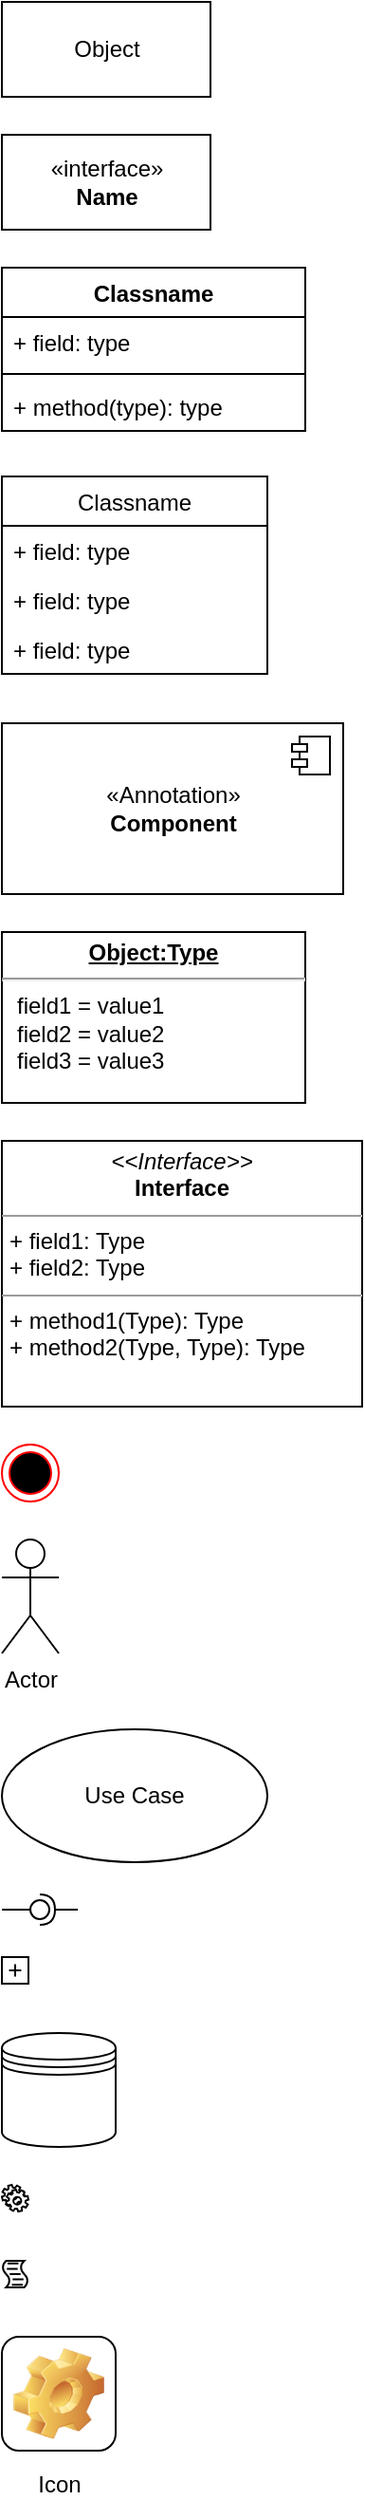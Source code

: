 <mxfile version="12.1.1" type="github" pages="1"><diagram id="uoVQLaMPOTEpCycjWdJ-" name="Page-1"><mxGraphModel dx="1422" dy="794" grid="1" gridSize="10" guides="1" tooltips="1" connect="1" arrows="1" fold="1" page="1" pageScale="1" pageWidth="850" pageHeight="1100" math="0" shadow="0"><root><mxCell id="0"/><mxCell id="1" parent="0"/><mxCell id="1Z2JeDKDXJL2l4Oxf-Tr-1" value="Object" style="html=1;" vertex="1" parent="1"><mxGeometry x="20" y="110" width="110" height="50" as="geometry"/></mxCell><mxCell id="1Z2JeDKDXJL2l4Oxf-Tr-2" value="&amp;laquo;interface&amp;raquo;&lt;br&gt;&lt;b&gt;Name&lt;/b&gt;" style="html=1;" vertex="1" parent="1"><mxGeometry x="20" y="180" width="110" height="50" as="geometry"/></mxCell><mxCell id="1Z2JeDKDXJL2l4Oxf-Tr-3" value="Classname" style="swimlane;fontStyle=1;align=center;verticalAlign=top;childLayout=stackLayout;horizontal=1;startSize=26;horizontalStack=0;resizeParent=1;resizeParentMax=0;resizeLast=0;collapsible=1;marginBottom=0;" vertex="1" parent="1"><mxGeometry x="20" y="250" width="160" height="86" as="geometry"/></mxCell><mxCell id="1Z2JeDKDXJL2l4Oxf-Tr-4" value="+ field: type" style="text;strokeColor=none;fillColor=none;align=left;verticalAlign=top;spacingLeft=4;spacingRight=4;overflow=hidden;rotatable=0;points=[[0,0.5],[1,0.5]];portConstraint=eastwest;" vertex="1" parent="1Z2JeDKDXJL2l4Oxf-Tr-3"><mxGeometry y="26" width="160" height="26" as="geometry"/></mxCell><mxCell id="1Z2JeDKDXJL2l4Oxf-Tr-5" value="" style="line;strokeWidth=1;fillColor=none;align=left;verticalAlign=middle;spacingTop=-1;spacingLeft=3;spacingRight=3;rotatable=0;labelPosition=right;points=[];portConstraint=eastwest;" vertex="1" parent="1Z2JeDKDXJL2l4Oxf-Tr-3"><mxGeometry y="52" width="160" height="8" as="geometry"/></mxCell><mxCell id="1Z2JeDKDXJL2l4Oxf-Tr-6" value="+ method(type): type" style="text;strokeColor=none;fillColor=none;align=left;verticalAlign=top;spacingLeft=4;spacingRight=4;overflow=hidden;rotatable=0;points=[[0,0.5],[1,0.5]];portConstraint=eastwest;" vertex="1" parent="1Z2JeDKDXJL2l4Oxf-Tr-3"><mxGeometry y="60" width="160" height="26" as="geometry"/></mxCell><mxCell id="1Z2JeDKDXJL2l4Oxf-Tr-7" value="Classname" style="swimlane;fontStyle=0;childLayout=stackLayout;horizontal=1;startSize=26;fillColor=none;horizontalStack=0;resizeParent=1;resizeParentMax=0;resizeLast=0;collapsible=1;marginBottom=0;" vertex="1" parent="1"><mxGeometry x="20" y="360" width="140" height="104" as="geometry"/></mxCell><mxCell id="1Z2JeDKDXJL2l4Oxf-Tr-8" value="+ field: type" style="text;strokeColor=none;fillColor=none;align=left;verticalAlign=top;spacingLeft=4;spacingRight=4;overflow=hidden;rotatable=0;points=[[0,0.5],[1,0.5]];portConstraint=eastwest;" vertex="1" parent="1Z2JeDKDXJL2l4Oxf-Tr-7"><mxGeometry y="26" width="140" height="26" as="geometry"/></mxCell><mxCell id="1Z2JeDKDXJL2l4Oxf-Tr-9" value="+ field: type" style="text;strokeColor=none;fillColor=none;align=left;verticalAlign=top;spacingLeft=4;spacingRight=4;overflow=hidden;rotatable=0;points=[[0,0.5],[1,0.5]];portConstraint=eastwest;" vertex="1" parent="1Z2JeDKDXJL2l4Oxf-Tr-7"><mxGeometry y="52" width="140" height="26" as="geometry"/></mxCell><mxCell id="1Z2JeDKDXJL2l4Oxf-Tr-10" value="+ field: type" style="text;strokeColor=none;fillColor=none;align=left;verticalAlign=top;spacingLeft=4;spacingRight=4;overflow=hidden;rotatable=0;points=[[0,0.5],[1,0.5]];portConstraint=eastwest;" vertex="1" parent="1Z2JeDKDXJL2l4Oxf-Tr-7"><mxGeometry y="78" width="140" height="26" as="geometry"/></mxCell><mxCell id="1Z2JeDKDXJL2l4Oxf-Tr-11" value="&amp;laquo;Annotation&amp;raquo;&lt;br/&gt;&lt;b&gt;Component&lt;/b&gt;" style="html=1;" vertex="1" parent="1"><mxGeometry x="20" y="490" width="180" height="90" as="geometry"/></mxCell><mxCell id="1Z2JeDKDXJL2l4Oxf-Tr-12" value="" style="shape=component;jettyWidth=8;jettyHeight=4;" vertex="1" parent="1Z2JeDKDXJL2l4Oxf-Tr-11"><mxGeometry x="1" width="20" height="20" relative="1" as="geometry"><mxPoint x="-27" y="7" as="offset"/></mxGeometry></mxCell><mxCell id="1Z2JeDKDXJL2l4Oxf-Tr-13" value="&lt;p style=&quot;margin:0px;margin-top:4px;text-align:center;text-decoration:underline;&quot;&gt;&lt;b&gt;Object:Type&lt;/b&gt;&lt;/p&gt;&lt;hr/&gt;&lt;p style=&quot;margin:0px;margin-left:8px;&quot;&gt;field1 = value1&lt;br/&gt;field2 = value2&lt;br&gt;field3 = value3&lt;/p&gt;" style="verticalAlign=top;align=left;overflow=fill;fontSize=12;fontFamily=Helvetica;html=1;" vertex="1" parent="1"><mxGeometry x="20" y="600" width="160" height="90" as="geometry"/></mxCell><mxCell id="1Z2JeDKDXJL2l4Oxf-Tr-14" value="&lt;p style=&quot;margin:0px;margin-top:4px;text-align:center;&quot;&gt;&lt;i&gt;&amp;lt;&amp;lt;Interface&amp;gt;&amp;gt;&lt;/i&gt;&lt;br/&gt;&lt;b&gt;Interface&lt;/b&gt;&lt;/p&gt;&lt;hr size=&quot;1&quot;/&gt;&lt;p style=&quot;margin:0px;margin-left:4px;&quot;&gt;+ field1: Type&lt;br/&gt;+ field2: Type&lt;/p&gt;&lt;hr size=&quot;1&quot;/&gt;&lt;p style=&quot;margin:0px;margin-left:4px;&quot;&gt;+ method1(Type): Type&lt;br/&gt;+ method2(Type, Type): Type&lt;/p&gt;" style="verticalAlign=top;align=left;overflow=fill;fontSize=12;fontFamily=Helvetica;html=1;" vertex="1" parent="1"><mxGeometry x="20" y="710" width="190" height="140" as="geometry"/></mxCell><mxCell id="1Z2JeDKDXJL2l4Oxf-Tr-15" value="" style="ellipse;html=1;shape=endState;fillColor=#000000;strokeColor=#ff0000;" vertex="1" parent="1"><mxGeometry x="20" y="870" width="30" height="30" as="geometry"/></mxCell><mxCell id="1Z2JeDKDXJL2l4Oxf-Tr-16" value="Actor" style="shape=umlActor;verticalLabelPosition=bottom;labelBackgroundColor=#ffffff;verticalAlign=top;html=1;" vertex="1" parent="1"><mxGeometry x="20" y="920" width="30" height="60" as="geometry"/></mxCell><mxCell id="1Z2JeDKDXJL2l4Oxf-Tr-17" value="Use Case" style="ellipse;whiteSpace=wrap;html=1;" vertex="1" parent="1"><mxGeometry x="20" y="1020" width="140" height="70" as="geometry"/></mxCell><mxCell id="1Z2JeDKDXJL2l4Oxf-Tr-18" value="" style="rounded=0;orthogonalLoop=1;jettySize=auto;html=1;endArrow=none;endFill=0;" edge="1" target="1Z2JeDKDXJL2l4Oxf-Tr-20" parent="1"><mxGeometry relative="1" as="geometry"><mxPoint x="20" y="1115" as="sourcePoint"/></mxGeometry></mxCell><mxCell id="1Z2JeDKDXJL2l4Oxf-Tr-19" value="" style="rounded=0;orthogonalLoop=1;jettySize=auto;html=1;endArrow=halfCircle;endFill=0;entryX=0.5;entryY=0.5;entryDx=0;entryDy=0;endSize=6;strokeWidth=1;" edge="1" target="1Z2JeDKDXJL2l4Oxf-Tr-20" parent="1"><mxGeometry relative="1" as="geometry"><mxPoint x="60" y="1115" as="sourcePoint"/></mxGeometry></mxCell><mxCell id="1Z2JeDKDXJL2l4Oxf-Tr-20" value="" style="ellipse;whiteSpace=wrap;html=1;fontFamily=Helvetica;fontSize=12;fontColor=#000000;align=center;strokeColor=#000000;fillColor=#ffffff;points=[];aspect=fixed;resizable=0;" vertex="1" parent="1"><mxGeometry x="35" y="1110" width="10" height="10" as="geometry"/></mxCell><mxCell id="1Z2JeDKDXJL2l4Oxf-Tr-21" value="" style="shape=plus;html=1;outlineConnect=0;" vertex="1" parent="1"><mxGeometry x="20" y="1140" width="14" height="14" as="geometry"/></mxCell><mxCell id="1Z2JeDKDXJL2l4Oxf-Tr-22" value="" style="shape=datastore;whiteSpace=wrap;html=1;" vertex="1" parent="1"><mxGeometry x="20" y="1180" width="60" height="60" as="geometry"/></mxCell><mxCell id="1Z2JeDKDXJL2l4Oxf-Tr-23" value="" style="shape=mxgraph.bpmn.service_task;html=1;outlineConnect=0;" vertex="1" parent="1"><mxGeometry x="20" y="1260" width="14" height="14" as="geometry"/></mxCell><mxCell id="1Z2JeDKDXJL2l4Oxf-Tr-24" value="" style="shape=mxgraph.bpmn.script_task;html=1;outlineConnect=0;" vertex="1" parent="1"><mxGeometry x="20" y="1300" width="14" height="14" as="geometry"/></mxCell><mxCell id="1Z2JeDKDXJL2l4Oxf-Tr-25" value="Icon" style="icon;html=1;image=img/clipart/Gear_128x128.png" vertex="1" parent="1"><mxGeometry x="20" y="1340" width="60" height="60" as="geometry"/></mxCell></root></mxGraphModel></diagram></mxfile>